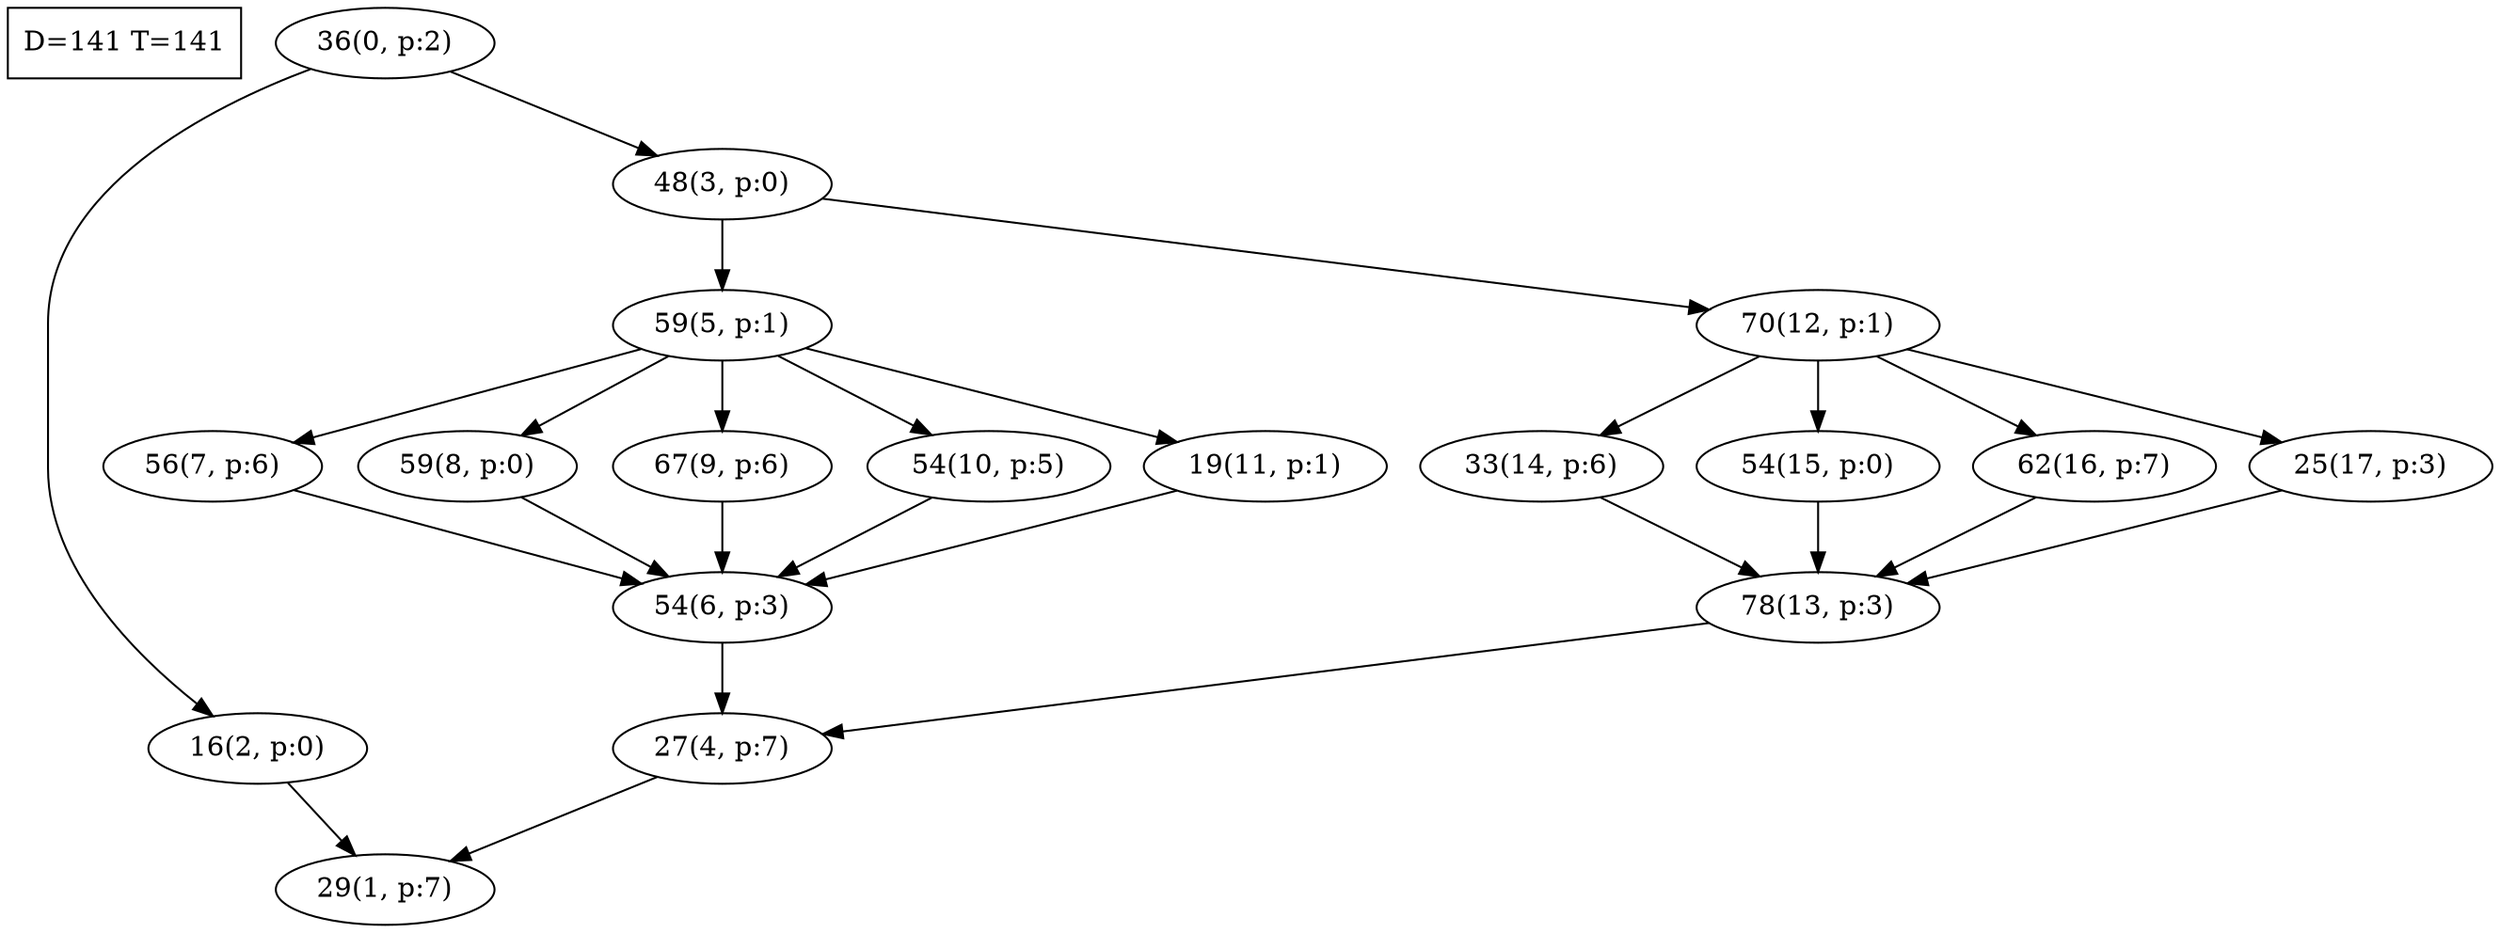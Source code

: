 digraph Task {
i [shape=box, label="D=141 T=141"]; 
0 [label="36(0, p:2)"];
1 [label="29(1, p:7)"];
2 [label="16(2, p:0)"];
3 [label="48(3, p:0)"];
4 [label="27(4, p:7)"];
5 [label="59(5, p:1)"];
6 [label="54(6, p:3)"];
7 [label="56(7, p:6)"];
8 [label="59(8, p:0)"];
9 [label="67(9, p:6)"];
10 [label="54(10, p:5)"];
11 [label="19(11, p:1)"];
12 [label="70(12, p:1)"];
13 [label="78(13, p:3)"];
14 [label="33(14, p:6)"];
15 [label="54(15, p:0)"];
16 [label="62(16, p:7)"];
17 [label="25(17, p:3)"];
0 -> 2;
0 -> 3;
2 -> 1;
3 -> 5;
3 -> 12;
4 -> 1;
5 -> 7;
5 -> 8;
5 -> 9;
5 -> 10;
5 -> 11;
6 -> 4;
7 -> 6;
8 -> 6;
9 -> 6;
10 -> 6;
11 -> 6;
12 -> 14;
12 -> 15;
12 -> 16;
12 -> 17;
13 -> 4;
14 -> 13;
15 -> 13;
16 -> 13;
17 -> 13;
}